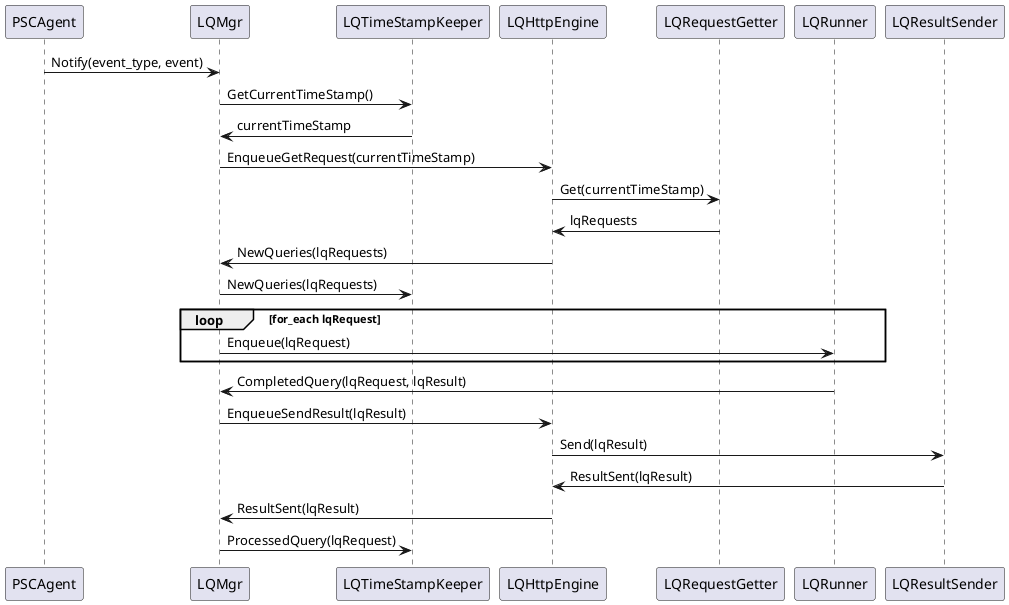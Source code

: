 @startuml
PSCAgent -> LQMgr: Notify(event_type, event)

LQMgr -> LQTimeStampKeeper: GetCurrentTimeStamp()
LQTimeStampKeeper -> LQMgr: currentTimeStamp

LQMgr -> LQHttpEngine: EnqueueGetRequest(currentTimeStamp)
LQHttpEngine -> LQRequestGetter: Get(currentTimeStamp)
LQRequestGetter -> LQHttpEngine : lqRequests

LQHttpEngine -> LQMgr: NewQueries(lqRequests)

LQMgr -> LQTimeStampKeeper : NewQueries(lqRequests)

    loop for_each lqRequest
        LQMgr -> LQRunner: Enqueue(lqRequest)
    end

LQRunner -> LQMgr : CompletedQuery(lqRequest, lqResult)

LQMgr -> LQHttpEngine : EnqueueSendResult(lqResult)
LQHttpEngine -> LQResultSender : Send(lqResult)
LQResultSender -> LQHttpEngine : ResultSent(lqResult)
LQHttpEngine -> LQMgr : ResultSent(lqResult)

LQMgr -> LQTimeStampKeeper : ProcessedQuery(lqRequest)

@enduml